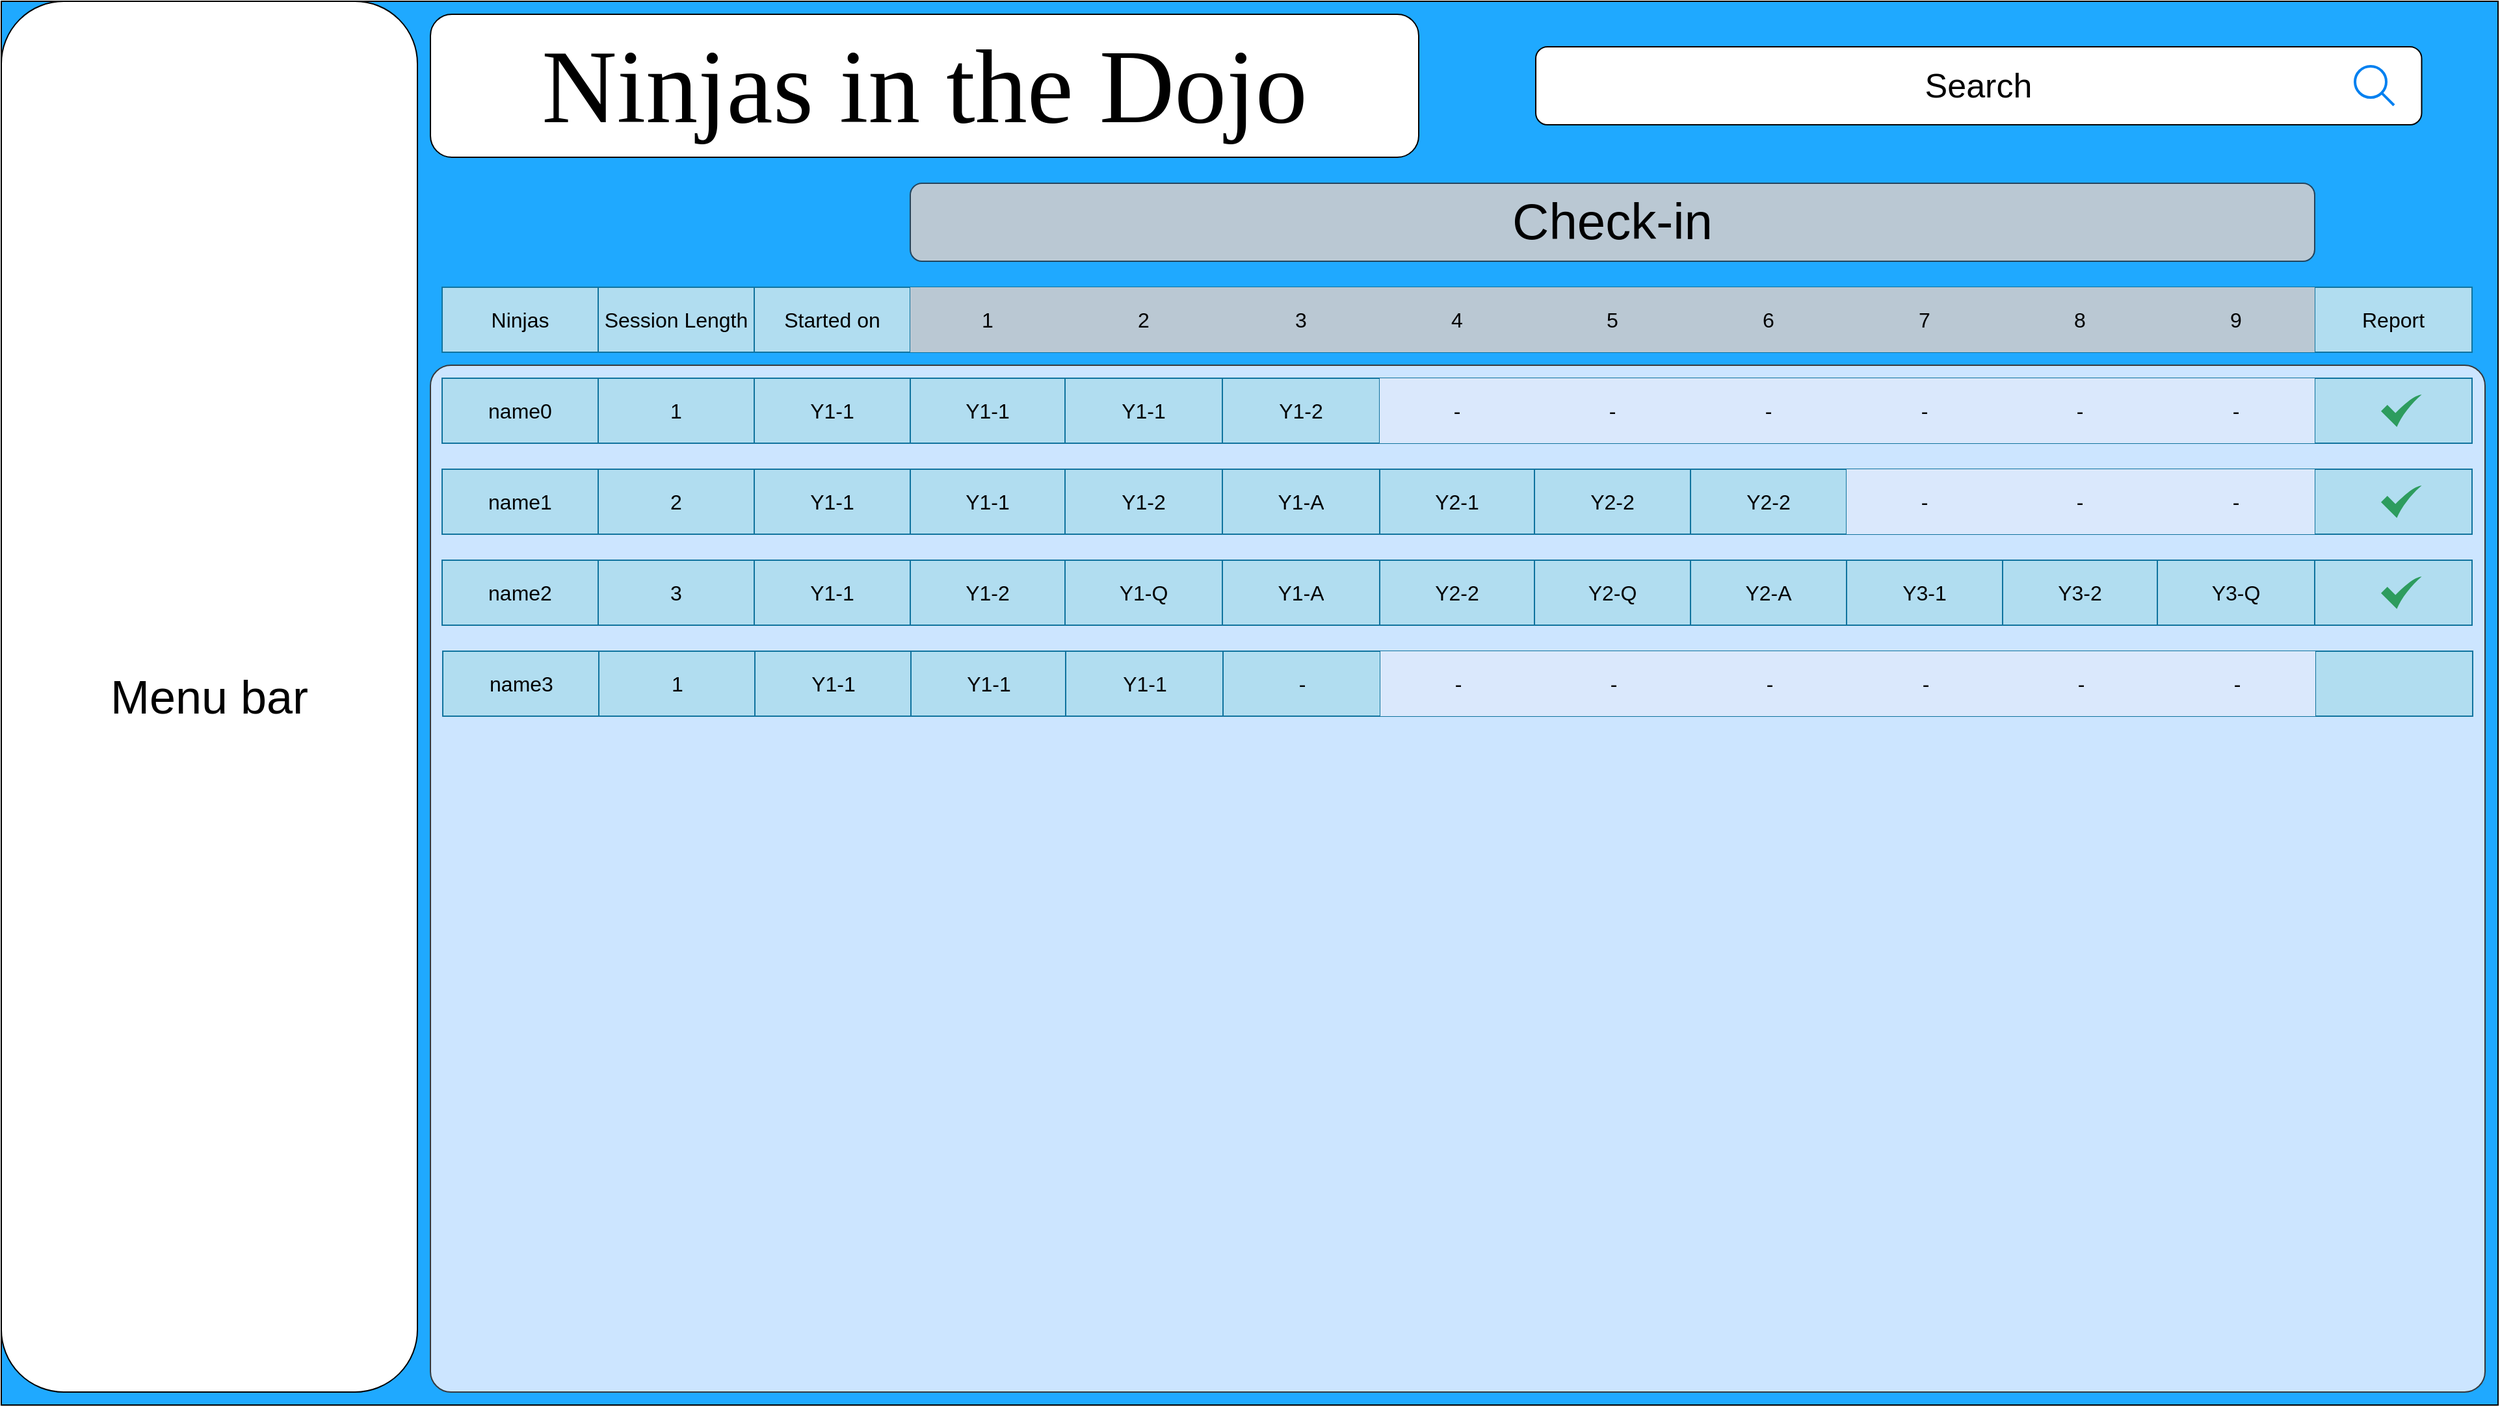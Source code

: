 <mxfile version="24.0.1" type="github">
  <diagram name="Page-1" id="TkaRWehsHQmAeEIkWK3g">
    <mxGraphModel dx="2206" dy="1206" grid="1" gridSize="10" guides="1" tooltips="1" connect="1" arrows="1" fold="1" page="1" pageScale="1" pageWidth="1169" pageHeight="827" math="0" shadow="0">
      <root>
        <mxCell id="0" />
        <mxCell id="1" parent="0" />
        <mxCell id="gUa_1OAK8cR2R-v4tpQf-41" value="" style="rounded=0;whiteSpace=wrap;html=1;gradientColor=none;fillColor=#1fa9ff;fillStyle=auto;" parent="1" vertex="1">
          <mxGeometry x="40" y="40" width="1920" height="1080" as="geometry" />
        </mxCell>
        <mxCell id="gUa_1OAK8cR2R-v4tpQf-43" value="" style="shape=table;startSize=0;container=1;collapsible=0;childLayout=tableLayout;fontSize=16;fillColor=#b1ddf0;strokeColor=#10739e;" parent="1" vertex="1">
          <mxGeometry x="379" y="260" width="1561" height="50" as="geometry" />
        </mxCell>
        <mxCell id="gUa_1OAK8cR2R-v4tpQf-44" value="" style="shape=tableRow;horizontal=0;startSize=0;swimlaneHead=0;swimlaneBody=0;strokeColor=inherit;top=0;left=0;bottom=0;right=0;collapsible=0;dropTarget=0;fillColor=none;points=[[0,0.5],[1,0.5]];portConstraint=eastwest;fontSize=16;" parent="gUa_1OAK8cR2R-v4tpQf-43" vertex="1">
          <mxGeometry width="1561" height="50" as="geometry" />
        </mxCell>
        <mxCell id="gUa_1OAK8cR2R-v4tpQf-45" value="Ninjas" style="shape=partialRectangle;html=1;whiteSpace=wrap;connectable=0;strokeColor=inherit;overflow=hidden;fillColor=none;top=0;left=0;bottom=0;right=0;pointerEvents=1;fontSize=16;" parent="gUa_1OAK8cR2R-v4tpQf-44" vertex="1">
          <mxGeometry width="120" height="50" as="geometry">
            <mxRectangle width="120" height="50" as="alternateBounds" />
          </mxGeometry>
        </mxCell>
        <mxCell id="gUa_1OAK8cR2R-v4tpQf-46" value="Session Length" style="shape=partialRectangle;html=1;whiteSpace=wrap;connectable=0;strokeColor=inherit;overflow=hidden;fillColor=none;top=0;left=0;bottom=0;right=0;pointerEvents=1;fontSize=16;" parent="gUa_1OAK8cR2R-v4tpQf-44" vertex="1">
          <mxGeometry x="120" width="120" height="50" as="geometry">
            <mxRectangle width="120" height="50" as="alternateBounds" />
          </mxGeometry>
        </mxCell>
        <mxCell id="gUa_1OAK8cR2R-v4tpQf-47" value="Started on" style="shape=partialRectangle;html=1;whiteSpace=wrap;connectable=0;strokeColor=inherit;overflow=hidden;fillColor=none;top=0;left=0;bottom=0;right=0;pointerEvents=1;fontSize=16;" parent="gUa_1OAK8cR2R-v4tpQf-44" vertex="1">
          <mxGeometry x="240" width="120" height="50" as="geometry">
            <mxRectangle width="120" height="50" as="alternateBounds" />
          </mxGeometry>
        </mxCell>
        <mxCell id="gUa_1OAK8cR2R-v4tpQf-56" value="1" style="shape=partialRectangle;html=1;whiteSpace=wrap;connectable=0;strokeColor=#23445d;overflow=hidden;fillColor=#bac8d3;top=0;left=0;bottom=0;right=0;pointerEvents=1;fontSize=16;" parent="gUa_1OAK8cR2R-v4tpQf-44" vertex="1">
          <mxGeometry x="360" width="119" height="50" as="geometry">
            <mxRectangle width="119" height="50" as="alternateBounds" />
          </mxGeometry>
        </mxCell>
        <mxCell id="gUa_1OAK8cR2R-v4tpQf-59" value="2" style="shape=partialRectangle;html=1;whiteSpace=wrap;connectable=0;strokeColor=#23445d;overflow=hidden;fillColor=#bac8d3;top=0;left=0;bottom=0;right=0;pointerEvents=1;fontSize=16;" parent="gUa_1OAK8cR2R-v4tpQf-44" vertex="1">
          <mxGeometry x="479" width="121" height="50" as="geometry">
            <mxRectangle width="121" height="50" as="alternateBounds" />
          </mxGeometry>
        </mxCell>
        <mxCell id="gUa_1OAK8cR2R-v4tpQf-62" value="3" style="shape=partialRectangle;html=1;whiteSpace=wrap;connectable=0;strokeColor=#23445d;overflow=hidden;fillColor=#bac8d3;top=0;left=0;bottom=0;right=0;pointerEvents=1;fontSize=16;" parent="gUa_1OAK8cR2R-v4tpQf-44" vertex="1">
          <mxGeometry x="600" width="121" height="50" as="geometry">
            <mxRectangle width="121" height="50" as="alternateBounds" />
          </mxGeometry>
        </mxCell>
        <mxCell id="gUa_1OAK8cR2R-v4tpQf-65" value="4" style="shape=partialRectangle;html=1;whiteSpace=wrap;connectable=0;strokeColor=#23445d;overflow=hidden;fillColor=#bac8d3;top=0;left=0;bottom=0;right=0;pointerEvents=1;fontSize=16;" parent="gUa_1OAK8cR2R-v4tpQf-44" vertex="1">
          <mxGeometry x="721" width="119" height="50" as="geometry">
            <mxRectangle width="119" height="50" as="alternateBounds" />
          </mxGeometry>
        </mxCell>
        <mxCell id="gUa_1OAK8cR2R-v4tpQf-68" value="5" style="shape=partialRectangle;html=1;whiteSpace=wrap;connectable=0;strokeColor=#23445d;overflow=hidden;fillColor=#bac8d3;top=0;left=0;bottom=0;right=0;pointerEvents=1;fontSize=16;" parent="gUa_1OAK8cR2R-v4tpQf-44" vertex="1">
          <mxGeometry x="840" width="120" height="50" as="geometry">
            <mxRectangle width="120" height="50" as="alternateBounds" />
          </mxGeometry>
        </mxCell>
        <mxCell id="gUa_1OAK8cR2R-v4tpQf-71" value="6" style="shape=partialRectangle;html=1;whiteSpace=wrap;connectable=0;strokeColor=#23445d;overflow=hidden;fillColor=#bac8d3;top=0;left=0;bottom=0;right=0;pointerEvents=1;fontSize=16;" parent="gUa_1OAK8cR2R-v4tpQf-44" vertex="1">
          <mxGeometry x="960" width="120" height="50" as="geometry">
            <mxRectangle width="120" height="50" as="alternateBounds" />
          </mxGeometry>
        </mxCell>
        <mxCell id="gUa_1OAK8cR2R-v4tpQf-74" value="7" style="shape=partialRectangle;html=1;whiteSpace=wrap;connectable=0;strokeColor=#23445d;overflow=hidden;fillColor=#bac8d3;top=0;left=0;bottom=0;right=0;pointerEvents=1;fontSize=16;" parent="gUa_1OAK8cR2R-v4tpQf-44" vertex="1">
          <mxGeometry x="1080" width="120" height="50" as="geometry">
            <mxRectangle width="120" height="50" as="alternateBounds" />
          </mxGeometry>
        </mxCell>
        <mxCell id="gUa_1OAK8cR2R-v4tpQf-77" value="8" style="shape=partialRectangle;html=1;whiteSpace=wrap;connectable=0;strokeColor=#23445d;overflow=hidden;fillColor=#bac8d3;top=0;left=0;bottom=0;right=0;pointerEvents=1;fontSize=16;" parent="gUa_1OAK8cR2R-v4tpQf-44" vertex="1">
          <mxGeometry x="1200" width="119" height="50" as="geometry">
            <mxRectangle width="119" height="50" as="alternateBounds" />
          </mxGeometry>
        </mxCell>
        <mxCell id="gUa_1OAK8cR2R-v4tpQf-145" value="9" style="shape=partialRectangle;html=1;whiteSpace=wrap;connectable=0;strokeColor=#23445d;overflow=hidden;fillColor=#bac8d3;top=0;left=0;bottom=0;right=0;pointerEvents=1;fontSize=16;" parent="gUa_1OAK8cR2R-v4tpQf-44" vertex="1">
          <mxGeometry x="1319" width="121" height="50" as="geometry">
            <mxRectangle width="121" height="50" as="alternateBounds" />
          </mxGeometry>
        </mxCell>
        <mxCell id="gUa_1OAK8cR2R-v4tpQf-220" value="Report" style="shape=partialRectangle;html=1;whiteSpace=wrap;connectable=0;strokeColor=inherit;overflow=hidden;fillColor=none;top=0;left=0;bottom=0;right=0;pointerEvents=1;fontSize=16;" parent="gUa_1OAK8cR2R-v4tpQf-44" vertex="1">
          <mxGeometry x="1440" width="121" height="50" as="geometry">
            <mxRectangle width="121" height="50" as="alternateBounds" />
          </mxGeometry>
        </mxCell>
        <mxCell id="gUa_1OAK8cR2R-v4tpQf-140" value="&lt;font style=&quot;font-size: 36px;&quot;&gt;Menu bar&lt;/font&gt;" style="rounded=1;whiteSpace=wrap;html=1;" parent="1" vertex="1">
          <mxGeometry x="40" y="40" width="320" height="1070" as="geometry" />
        </mxCell>
        <mxCell id="gUa_1OAK8cR2R-v4tpQf-141" value="&lt;font face=&quot;Times New Roman&quot; style=&quot;font-size: 80px;&quot;&gt;Ninjas in the Dojo&lt;/font&gt;" style="rounded=1;whiteSpace=wrap;html=1;" parent="1" vertex="1">
          <mxGeometry x="370" y="50" width="760" height="110" as="geometry" />
        </mxCell>
        <mxCell id="gUa_1OAK8cR2R-v4tpQf-277" value="" style="rounded=1;whiteSpace=wrap;html=1;arcSize=2;fillColor=#cce5ff;strokeColor=#36393d;" parent="1" vertex="1">
          <mxGeometry x="370" y="320" width="1580" height="790" as="geometry" />
        </mxCell>
        <mxCell id="gUa_1OAK8cR2R-v4tpQf-236" value="" style="shape=table;startSize=0;container=1;collapsible=0;childLayout=tableLayout;fontSize=16;fillColor=#b1ddf0;strokeColor=#10739e;" parent="1" vertex="1">
          <mxGeometry x="379" y="330" width="1561" height="50" as="geometry" />
        </mxCell>
        <mxCell id="gUa_1OAK8cR2R-v4tpQf-237" value="" style="shape=tableRow;horizontal=0;startSize=0;swimlaneHead=0;swimlaneBody=0;strokeColor=inherit;top=0;left=0;bottom=0;right=0;collapsible=0;dropTarget=0;fillColor=none;points=[[0,0.5],[1,0.5]];portConstraint=eastwest;fontSize=16;" parent="gUa_1OAK8cR2R-v4tpQf-236" vertex="1">
          <mxGeometry width="1561" height="50" as="geometry" />
        </mxCell>
        <mxCell id="gUa_1OAK8cR2R-v4tpQf-238" value="name0" style="shape=partialRectangle;html=1;whiteSpace=wrap;connectable=0;strokeColor=inherit;overflow=hidden;fillColor=none;top=0;left=0;bottom=0;right=0;pointerEvents=1;fontSize=16;" parent="gUa_1OAK8cR2R-v4tpQf-237" vertex="1">
          <mxGeometry width="120" height="50" as="geometry">
            <mxRectangle width="120" height="50" as="alternateBounds" />
          </mxGeometry>
        </mxCell>
        <mxCell id="gUa_1OAK8cR2R-v4tpQf-239" value="1" style="shape=partialRectangle;html=1;whiteSpace=wrap;connectable=0;strokeColor=inherit;overflow=hidden;fillColor=none;top=0;left=0;bottom=0;right=0;pointerEvents=1;fontSize=16;" parent="gUa_1OAK8cR2R-v4tpQf-237" vertex="1">
          <mxGeometry x="120" width="120" height="50" as="geometry">
            <mxRectangle width="120" height="50" as="alternateBounds" />
          </mxGeometry>
        </mxCell>
        <mxCell id="gUa_1OAK8cR2R-v4tpQf-240" value="Y1-1" style="shape=partialRectangle;html=1;whiteSpace=wrap;connectable=0;strokeColor=inherit;overflow=hidden;fillColor=none;top=0;left=0;bottom=0;right=0;pointerEvents=1;fontSize=16;" parent="gUa_1OAK8cR2R-v4tpQf-237" vertex="1">
          <mxGeometry x="240" width="120" height="50" as="geometry">
            <mxRectangle width="120" height="50" as="alternateBounds" />
          </mxGeometry>
        </mxCell>
        <mxCell id="gUa_1OAK8cR2R-v4tpQf-241" value="Y1-1" style="shape=partialRectangle;html=1;whiteSpace=wrap;connectable=0;strokeColor=inherit;overflow=hidden;fillColor=none;top=0;left=0;bottom=0;right=0;pointerEvents=1;fontSize=16;" parent="gUa_1OAK8cR2R-v4tpQf-237" vertex="1">
          <mxGeometry x="360" width="119" height="50" as="geometry">
            <mxRectangle width="119" height="50" as="alternateBounds" />
          </mxGeometry>
        </mxCell>
        <mxCell id="gUa_1OAK8cR2R-v4tpQf-242" value="Y1-1" style="shape=partialRectangle;html=1;whiteSpace=wrap;connectable=0;strokeColor=inherit;overflow=hidden;fillColor=none;top=0;left=0;bottom=0;right=0;pointerEvents=1;fontSize=16;" parent="gUa_1OAK8cR2R-v4tpQf-237" vertex="1">
          <mxGeometry x="479" width="121" height="50" as="geometry">
            <mxRectangle width="121" height="50" as="alternateBounds" />
          </mxGeometry>
        </mxCell>
        <mxCell id="gUa_1OAK8cR2R-v4tpQf-243" value="Y1-2" style="shape=partialRectangle;html=1;whiteSpace=wrap;connectable=0;strokeColor=inherit;overflow=hidden;fillColor=none;top=0;left=0;bottom=0;right=0;pointerEvents=1;fontSize=16;" parent="gUa_1OAK8cR2R-v4tpQf-237" vertex="1">
          <mxGeometry x="600" width="121" height="50" as="geometry">
            <mxRectangle width="121" height="50" as="alternateBounds" />
          </mxGeometry>
        </mxCell>
        <mxCell id="gUa_1OAK8cR2R-v4tpQf-244" value="-" style="shape=partialRectangle;html=1;whiteSpace=wrap;connectable=0;strokeColor=#6c8ebf;overflow=hidden;fillColor=#dae8fc;top=0;left=0;bottom=0;right=0;pointerEvents=1;fontSize=16;" parent="gUa_1OAK8cR2R-v4tpQf-237" vertex="1">
          <mxGeometry x="721" width="119" height="50" as="geometry">
            <mxRectangle width="119" height="50" as="alternateBounds" />
          </mxGeometry>
        </mxCell>
        <mxCell id="gUa_1OAK8cR2R-v4tpQf-245" value="-" style="shape=partialRectangle;html=1;whiteSpace=wrap;connectable=0;strokeColor=#6c8ebf;overflow=hidden;fillColor=#dae8fc;top=0;left=0;bottom=0;right=0;pointerEvents=1;fontSize=16;" parent="gUa_1OAK8cR2R-v4tpQf-237" vertex="1">
          <mxGeometry x="840" width="120" height="50" as="geometry">
            <mxRectangle width="120" height="50" as="alternateBounds" />
          </mxGeometry>
        </mxCell>
        <mxCell id="gUa_1OAK8cR2R-v4tpQf-246" value="-" style="shape=partialRectangle;html=1;whiteSpace=wrap;connectable=0;strokeColor=#6c8ebf;overflow=hidden;fillColor=#dae8fc;top=0;left=0;bottom=0;right=0;pointerEvents=1;fontSize=16;" parent="gUa_1OAK8cR2R-v4tpQf-237" vertex="1">
          <mxGeometry x="960" width="120" height="50" as="geometry">
            <mxRectangle width="120" height="50" as="alternateBounds" />
          </mxGeometry>
        </mxCell>
        <mxCell id="gUa_1OAK8cR2R-v4tpQf-247" value="-" style="shape=partialRectangle;html=1;whiteSpace=wrap;connectable=0;strokeColor=#6c8ebf;overflow=hidden;fillColor=#dae8fc;top=0;left=0;bottom=0;right=0;pointerEvents=1;fontSize=16;" parent="gUa_1OAK8cR2R-v4tpQf-237" vertex="1">
          <mxGeometry x="1080" width="120" height="50" as="geometry">
            <mxRectangle width="120" height="50" as="alternateBounds" />
          </mxGeometry>
        </mxCell>
        <mxCell id="gUa_1OAK8cR2R-v4tpQf-248" value="-" style="shape=partialRectangle;html=1;whiteSpace=wrap;connectable=0;strokeColor=#6c8ebf;overflow=hidden;fillColor=#dae8fc;top=0;left=0;bottom=0;right=0;pointerEvents=1;fontSize=16;" parent="gUa_1OAK8cR2R-v4tpQf-237" vertex="1">
          <mxGeometry x="1200" width="119" height="50" as="geometry">
            <mxRectangle width="119" height="50" as="alternateBounds" />
          </mxGeometry>
        </mxCell>
        <mxCell id="gUa_1OAK8cR2R-v4tpQf-249" value="-" style="shape=partialRectangle;html=1;whiteSpace=wrap;connectable=0;strokeColor=#6c8ebf;overflow=hidden;fillColor=#dae8fc;top=0;left=0;bottom=0;right=0;pointerEvents=1;fontSize=16;" parent="gUa_1OAK8cR2R-v4tpQf-237" vertex="1">
          <mxGeometry x="1319" width="121" height="50" as="geometry">
            <mxRectangle width="121" height="50" as="alternateBounds" />
          </mxGeometry>
        </mxCell>
        <mxCell id="gUa_1OAK8cR2R-v4tpQf-250" value="" style="shape=partialRectangle;html=1;whiteSpace=wrap;connectable=0;strokeColor=inherit;overflow=hidden;fillColor=none;top=0;left=0;bottom=0;right=0;pointerEvents=1;fontSize=16;" parent="gUa_1OAK8cR2R-v4tpQf-237" vertex="1">
          <mxGeometry x="1440" width="121" height="50" as="geometry">
            <mxRectangle width="121" height="50" as="alternateBounds" />
          </mxGeometry>
        </mxCell>
        <mxCell id="gUa_1OAK8cR2R-v4tpQf-260" value="&lt;font style=&quot;font-size: 39px;&quot;&gt;Check-in&lt;/font&gt;" style="rounded=1;whiteSpace=wrap;html=1;fillColor=#bac8d3;strokeColor=#23445d;" parent="1" vertex="1">
          <mxGeometry x="739" y="180" width="1080" height="60" as="geometry" />
        </mxCell>
        <mxCell id="gUa_1OAK8cR2R-v4tpQf-262" value="" style="shape=table;startSize=0;container=1;collapsible=0;childLayout=tableLayout;fontSize=16;fillColor=#b1ddf0;strokeColor=#10739e;" parent="1" vertex="1">
          <mxGeometry x="379" y="400" width="1561" height="50" as="geometry" />
        </mxCell>
        <mxCell id="gUa_1OAK8cR2R-v4tpQf-263" value="" style="shape=tableRow;horizontal=0;startSize=0;swimlaneHead=0;swimlaneBody=0;strokeColor=inherit;top=0;left=0;bottom=0;right=0;collapsible=0;dropTarget=0;fillColor=none;points=[[0,0.5],[1,0.5]];portConstraint=eastwest;fontSize=16;" parent="gUa_1OAK8cR2R-v4tpQf-262" vertex="1">
          <mxGeometry width="1561" height="50" as="geometry" />
        </mxCell>
        <mxCell id="gUa_1OAK8cR2R-v4tpQf-264" value="name1" style="shape=partialRectangle;html=1;whiteSpace=wrap;connectable=0;strokeColor=inherit;overflow=hidden;fillColor=none;top=0;left=0;bottom=0;right=0;pointerEvents=1;fontSize=16;" parent="gUa_1OAK8cR2R-v4tpQf-263" vertex="1">
          <mxGeometry width="120" height="50" as="geometry">
            <mxRectangle width="120" height="50" as="alternateBounds" />
          </mxGeometry>
        </mxCell>
        <mxCell id="gUa_1OAK8cR2R-v4tpQf-265" value="2" style="shape=partialRectangle;html=1;whiteSpace=wrap;connectable=0;strokeColor=inherit;overflow=hidden;fillColor=none;top=0;left=0;bottom=0;right=0;pointerEvents=1;fontSize=16;" parent="gUa_1OAK8cR2R-v4tpQf-263" vertex="1">
          <mxGeometry x="120" width="120" height="50" as="geometry">
            <mxRectangle width="120" height="50" as="alternateBounds" />
          </mxGeometry>
        </mxCell>
        <mxCell id="gUa_1OAK8cR2R-v4tpQf-266" value="Y1-1" style="shape=partialRectangle;html=1;whiteSpace=wrap;connectable=0;strokeColor=inherit;overflow=hidden;fillColor=none;top=0;left=0;bottom=0;right=0;pointerEvents=1;fontSize=16;" parent="gUa_1OAK8cR2R-v4tpQf-263" vertex="1">
          <mxGeometry x="240" width="120" height="50" as="geometry">
            <mxRectangle width="120" height="50" as="alternateBounds" />
          </mxGeometry>
        </mxCell>
        <mxCell id="gUa_1OAK8cR2R-v4tpQf-267" value="Y1-1" style="shape=partialRectangle;html=1;whiteSpace=wrap;connectable=0;strokeColor=inherit;overflow=hidden;fillColor=none;top=0;left=0;bottom=0;right=0;pointerEvents=1;fontSize=16;" parent="gUa_1OAK8cR2R-v4tpQf-263" vertex="1">
          <mxGeometry x="360" width="119" height="50" as="geometry">
            <mxRectangle width="119" height="50" as="alternateBounds" />
          </mxGeometry>
        </mxCell>
        <mxCell id="gUa_1OAK8cR2R-v4tpQf-268" value="Y1-2" style="shape=partialRectangle;html=1;whiteSpace=wrap;connectable=0;strokeColor=inherit;overflow=hidden;fillColor=none;top=0;left=0;bottom=0;right=0;pointerEvents=1;fontSize=16;" parent="gUa_1OAK8cR2R-v4tpQf-263" vertex="1">
          <mxGeometry x="479" width="121" height="50" as="geometry">
            <mxRectangle width="121" height="50" as="alternateBounds" />
          </mxGeometry>
        </mxCell>
        <mxCell id="gUa_1OAK8cR2R-v4tpQf-269" value="Y1-A" style="shape=partialRectangle;html=1;whiteSpace=wrap;connectable=0;strokeColor=inherit;overflow=hidden;fillColor=none;top=0;left=0;bottom=0;right=0;pointerEvents=1;fontSize=16;" parent="gUa_1OAK8cR2R-v4tpQf-263" vertex="1">
          <mxGeometry x="600" width="121" height="50" as="geometry">
            <mxRectangle width="121" height="50" as="alternateBounds" />
          </mxGeometry>
        </mxCell>
        <mxCell id="gUa_1OAK8cR2R-v4tpQf-270" value="Y2-1" style="shape=partialRectangle;html=1;whiteSpace=wrap;connectable=0;strokeColor=inherit;overflow=hidden;fillColor=none;top=0;left=0;bottom=0;right=0;pointerEvents=1;fontSize=16;" parent="gUa_1OAK8cR2R-v4tpQf-263" vertex="1">
          <mxGeometry x="721" width="119" height="50" as="geometry">
            <mxRectangle width="119" height="50" as="alternateBounds" />
          </mxGeometry>
        </mxCell>
        <mxCell id="gUa_1OAK8cR2R-v4tpQf-271" value="Y2-2" style="shape=partialRectangle;html=1;whiteSpace=wrap;connectable=0;strokeColor=inherit;overflow=hidden;fillColor=none;top=0;left=0;bottom=0;right=0;pointerEvents=1;fontSize=16;" parent="gUa_1OAK8cR2R-v4tpQf-263" vertex="1">
          <mxGeometry x="840" width="120" height="50" as="geometry">
            <mxRectangle width="120" height="50" as="alternateBounds" />
          </mxGeometry>
        </mxCell>
        <mxCell id="gUa_1OAK8cR2R-v4tpQf-272" value="Y2-2" style="shape=partialRectangle;html=1;whiteSpace=wrap;connectable=0;strokeColor=inherit;overflow=hidden;fillColor=none;top=0;left=0;bottom=0;right=0;pointerEvents=1;fontSize=16;" parent="gUa_1OAK8cR2R-v4tpQf-263" vertex="1">
          <mxGeometry x="960" width="120" height="50" as="geometry">
            <mxRectangle width="120" height="50" as="alternateBounds" />
          </mxGeometry>
        </mxCell>
        <mxCell id="gUa_1OAK8cR2R-v4tpQf-273" value="-" style="shape=partialRectangle;html=1;whiteSpace=wrap;connectable=0;strokeColor=#6c8ebf;overflow=hidden;fillColor=#dae8fc;top=0;left=0;bottom=0;right=0;pointerEvents=1;fontSize=16;" parent="gUa_1OAK8cR2R-v4tpQf-263" vertex="1">
          <mxGeometry x="1080" width="120" height="50" as="geometry">
            <mxRectangle width="120" height="50" as="alternateBounds" />
          </mxGeometry>
        </mxCell>
        <mxCell id="gUa_1OAK8cR2R-v4tpQf-274" value="-" style="shape=partialRectangle;html=1;whiteSpace=wrap;connectable=0;strokeColor=#6c8ebf;overflow=hidden;fillColor=#dae8fc;top=0;left=0;bottom=0;right=0;pointerEvents=1;fontSize=16;" parent="gUa_1OAK8cR2R-v4tpQf-263" vertex="1">
          <mxGeometry x="1200" width="119" height="50" as="geometry">
            <mxRectangle width="119" height="50" as="alternateBounds" />
          </mxGeometry>
        </mxCell>
        <mxCell id="gUa_1OAK8cR2R-v4tpQf-275" value="-" style="shape=partialRectangle;html=1;whiteSpace=wrap;connectable=0;strokeColor=#6c8ebf;overflow=hidden;fillColor=#dae8fc;top=0;left=0;bottom=0;right=0;pointerEvents=1;fontSize=16;" parent="gUa_1OAK8cR2R-v4tpQf-263" vertex="1">
          <mxGeometry x="1319" width="121" height="50" as="geometry">
            <mxRectangle width="121" height="50" as="alternateBounds" />
          </mxGeometry>
        </mxCell>
        <mxCell id="gUa_1OAK8cR2R-v4tpQf-276" value="" style="shape=partialRectangle;html=1;whiteSpace=wrap;connectable=0;strokeColor=inherit;overflow=hidden;fillColor=none;top=0;left=0;bottom=0;right=0;pointerEvents=1;fontSize=16;" parent="gUa_1OAK8cR2R-v4tpQf-263" vertex="1">
          <mxGeometry x="1440" width="121" height="50" as="geometry">
            <mxRectangle width="121" height="50" as="alternateBounds" />
          </mxGeometry>
        </mxCell>
        <mxCell id="gUa_1OAK8cR2R-v4tpQf-278" value="" style="shape=table;startSize=0;container=1;collapsible=0;childLayout=tableLayout;fontSize=16;fillColor=#b1ddf0;strokeColor=#10739e;" parent="1" vertex="1">
          <mxGeometry x="379" y="470" width="1561" height="50" as="geometry" />
        </mxCell>
        <mxCell id="gUa_1OAK8cR2R-v4tpQf-279" value="" style="shape=tableRow;horizontal=0;startSize=0;swimlaneHead=0;swimlaneBody=0;strokeColor=inherit;top=0;left=0;bottom=0;right=0;collapsible=0;dropTarget=0;fillColor=none;points=[[0,0.5],[1,0.5]];portConstraint=eastwest;fontSize=16;" parent="gUa_1OAK8cR2R-v4tpQf-278" vertex="1">
          <mxGeometry width="1561" height="50" as="geometry" />
        </mxCell>
        <mxCell id="gUa_1OAK8cR2R-v4tpQf-280" value="name2" style="shape=partialRectangle;html=1;whiteSpace=wrap;connectable=0;strokeColor=inherit;overflow=hidden;fillColor=none;top=0;left=0;bottom=0;right=0;pointerEvents=1;fontSize=16;" parent="gUa_1OAK8cR2R-v4tpQf-279" vertex="1">
          <mxGeometry width="120" height="50" as="geometry">
            <mxRectangle width="120" height="50" as="alternateBounds" />
          </mxGeometry>
        </mxCell>
        <mxCell id="gUa_1OAK8cR2R-v4tpQf-281" value="3" style="shape=partialRectangle;html=1;whiteSpace=wrap;connectable=0;strokeColor=inherit;overflow=hidden;fillColor=none;top=0;left=0;bottom=0;right=0;pointerEvents=1;fontSize=16;" parent="gUa_1OAK8cR2R-v4tpQf-279" vertex="1">
          <mxGeometry x="120" width="120" height="50" as="geometry">
            <mxRectangle width="120" height="50" as="alternateBounds" />
          </mxGeometry>
        </mxCell>
        <mxCell id="gUa_1OAK8cR2R-v4tpQf-282" value="Y1-1" style="shape=partialRectangle;html=1;whiteSpace=wrap;connectable=0;strokeColor=inherit;overflow=hidden;fillColor=none;top=0;left=0;bottom=0;right=0;pointerEvents=1;fontSize=16;" parent="gUa_1OAK8cR2R-v4tpQf-279" vertex="1">
          <mxGeometry x="240" width="120" height="50" as="geometry">
            <mxRectangle width="120" height="50" as="alternateBounds" />
          </mxGeometry>
        </mxCell>
        <mxCell id="gUa_1OAK8cR2R-v4tpQf-283" value="Y1-2" style="shape=partialRectangle;html=1;whiteSpace=wrap;connectable=0;strokeColor=inherit;overflow=hidden;fillColor=none;top=0;left=0;bottom=0;right=0;pointerEvents=1;fontSize=16;" parent="gUa_1OAK8cR2R-v4tpQf-279" vertex="1">
          <mxGeometry x="360" width="119" height="50" as="geometry">
            <mxRectangle width="119" height="50" as="alternateBounds" />
          </mxGeometry>
        </mxCell>
        <mxCell id="gUa_1OAK8cR2R-v4tpQf-284" value="Y1-Q" style="shape=partialRectangle;html=1;whiteSpace=wrap;connectable=0;strokeColor=inherit;overflow=hidden;fillColor=none;top=0;left=0;bottom=0;right=0;pointerEvents=1;fontSize=16;" parent="gUa_1OAK8cR2R-v4tpQf-279" vertex="1">
          <mxGeometry x="479" width="121" height="50" as="geometry">
            <mxRectangle width="121" height="50" as="alternateBounds" />
          </mxGeometry>
        </mxCell>
        <mxCell id="gUa_1OAK8cR2R-v4tpQf-285" value="Y1-A" style="shape=partialRectangle;html=1;whiteSpace=wrap;connectable=0;strokeColor=inherit;overflow=hidden;fillColor=none;top=0;left=0;bottom=0;right=0;pointerEvents=1;fontSize=16;" parent="gUa_1OAK8cR2R-v4tpQf-279" vertex="1">
          <mxGeometry x="600" width="121" height="50" as="geometry">
            <mxRectangle width="121" height="50" as="alternateBounds" />
          </mxGeometry>
        </mxCell>
        <mxCell id="gUa_1OAK8cR2R-v4tpQf-286" value="Y2-2" style="shape=partialRectangle;html=1;whiteSpace=wrap;connectable=0;strokeColor=inherit;overflow=hidden;fillColor=none;top=0;left=0;bottom=0;right=0;pointerEvents=1;fontSize=16;" parent="gUa_1OAK8cR2R-v4tpQf-279" vertex="1">
          <mxGeometry x="721" width="119" height="50" as="geometry">
            <mxRectangle width="119" height="50" as="alternateBounds" />
          </mxGeometry>
        </mxCell>
        <mxCell id="gUa_1OAK8cR2R-v4tpQf-287" value="Y2-Q" style="shape=partialRectangle;html=1;whiteSpace=wrap;connectable=0;strokeColor=inherit;overflow=hidden;fillColor=none;top=0;left=0;bottom=0;right=0;pointerEvents=1;fontSize=16;" parent="gUa_1OAK8cR2R-v4tpQf-279" vertex="1">
          <mxGeometry x="840" width="120" height="50" as="geometry">
            <mxRectangle width="120" height="50" as="alternateBounds" />
          </mxGeometry>
        </mxCell>
        <mxCell id="gUa_1OAK8cR2R-v4tpQf-288" value="Y2-A" style="shape=partialRectangle;html=1;whiteSpace=wrap;connectable=0;strokeColor=inherit;overflow=hidden;fillColor=none;top=0;left=0;bottom=0;right=0;pointerEvents=1;fontSize=16;" parent="gUa_1OAK8cR2R-v4tpQf-279" vertex="1">
          <mxGeometry x="960" width="120" height="50" as="geometry">
            <mxRectangle width="120" height="50" as="alternateBounds" />
          </mxGeometry>
        </mxCell>
        <mxCell id="gUa_1OAK8cR2R-v4tpQf-289" value="Y3-1" style="shape=partialRectangle;html=1;whiteSpace=wrap;connectable=0;strokeColor=inherit;overflow=hidden;fillColor=none;top=0;left=0;bottom=0;right=0;pointerEvents=1;fontSize=16;" parent="gUa_1OAK8cR2R-v4tpQf-279" vertex="1">
          <mxGeometry x="1080" width="120" height="50" as="geometry">
            <mxRectangle width="120" height="50" as="alternateBounds" />
          </mxGeometry>
        </mxCell>
        <mxCell id="gUa_1OAK8cR2R-v4tpQf-290" value="Y3-2" style="shape=partialRectangle;html=1;whiteSpace=wrap;connectable=0;strokeColor=inherit;overflow=hidden;fillColor=none;top=0;left=0;bottom=0;right=0;pointerEvents=1;fontSize=16;" parent="gUa_1OAK8cR2R-v4tpQf-279" vertex="1">
          <mxGeometry x="1200" width="119" height="50" as="geometry">
            <mxRectangle width="119" height="50" as="alternateBounds" />
          </mxGeometry>
        </mxCell>
        <mxCell id="gUa_1OAK8cR2R-v4tpQf-291" value="Y3-Q" style="shape=partialRectangle;html=1;whiteSpace=wrap;connectable=0;strokeColor=inherit;overflow=hidden;fillColor=none;top=0;left=0;bottom=0;right=0;pointerEvents=1;fontSize=16;" parent="gUa_1OAK8cR2R-v4tpQf-279" vertex="1">
          <mxGeometry x="1319" width="121" height="50" as="geometry">
            <mxRectangle width="121" height="50" as="alternateBounds" />
          </mxGeometry>
        </mxCell>
        <mxCell id="gUa_1OAK8cR2R-v4tpQf-292" value="" style="shape=partialRectangle;html=1;whiteSpace=wrap;connectable=0;strokeColor=inherit;overflow=hidden;fillColor=none;top=0;left=0;bottom=0;right=0;pointerEvents=1;fontSize=16;" parent="gUa_1OAK8cR2R-v4tpQf-279" vertex="1">
          <mxGeometry x="1440" width="121" height="50" as="geometry">
            <mxRectangle width="121" height="50" as="alternateBounds" />
          </mxGeometry>
        </mxCell>
        <mxCell id="gUa_1OAK8cR2R-v4tpQf-293" value="" style="shape=table;startSize=0;container=1;collapsible=0;childLayout=tableLayout;fontSize=16;fillColor=#b1ddf0;strokeColor=#10739e;" parent="1" vertex="1">
          <mxGeometry x="379.5" y="540" width="1561" height="50" as="geometry" />
        </mxCell>
        <mxCell id="gUa_1OAK8cR2R-v4tpQf-294" value="" style="shape=tableRow;horizontal=0;startSize=0;swimlaneHead=0;swimlaneBody=0;strokeColor=inherit;top=0;left=0;bottom=0;right=0;collapsible=0;dropTarget=0;fillColor=none;points=[[0,0.5],[1,0.5]];portConstraint=eastwest;fontSize=16;" parent="gUa_1OAK8cR2R-v4tpQf-293" vertex="1">
          <mxGeometry width="1561" height="50" as="geometry" />
        </mxCell>
        <mxCell id="gUa_1OAK8cR2R-v4tpQf-295" value="name3" style="shape=partialRectangle;html=1;whiteSpace=wrap;connectable=0;strokeColor=inherit;overflow=hidden;fillColor=none;top=0;left=0;bottom=0;right=0;pointerEvents=1;fontSize=16;" parent="gUa_1OAK8cR2R-v4tpQf-294" vertex="1">
          <mxGeometry width="120" height="50" as="geometry">
            <mxRectangle width="120" height="50" as="alternateBounds" />
          </mxGeometry>
        </mxCell>
        <mxCell id="gUa_1OAK8cR2R-v4tpQf-296" value="1" style="shape=partialRectangle;html=1;whiteSpace=wrap;connectable=0;strokeColor=inherit;overflow=hidden;fillColor=none;top=0;left=0;bottom=0;right=0;pointerEvents=1;fontSize=16;" parent="gUa_1OAK8cR2R-v4tpQf-294" vertex="1">
          <mxGeometry x="120" width="120" height="50" as="geometry">
            <mxRectangle width="120" height="50" as="alternateBounds" />
          </mxGeometry>
        </mxCell>
        <mxCell id="gUa_1OAK8cR2R-v4tpQf-297" value="Y1-1" style="shape=partialRectangle;html=1;whiteSpace=wrap;connectable=0;strokeColor=inherit;overflow=hidden;fillColor=none;top=0;left=0;bottom=0;right=0;pointerEvents=1;fontSize=16;" parent="gUa_1OAK8cR2R-v4tpQf-294" vertex="1">
          <mxGeometry x="240" width="120" height="50" as="geometry">
            <mxRectangle width="120" height="50" as="alternateBounds" />
          </mxGeometry>
        </mxCell>
        <mxCell id="gUa_1OAK8cR2R-v4tpQf-298" value="Y1-1" style="shape=partialRectangle;html=1;whiteSpace=wrap;connectable=0;strokeColor=inherit;overflow=hidden;fillColor=none;top=0;left=0;bottom=0;right=0;pointerEvents=1;fontSize=16;" parent="gUa_1OAK8cR2R-v4tpQf-294" vertex="1">
          <mxGeometry x="360" width="119" height="50" as="geometry">
            <mxRectangle width="119" height="50" as="alternateBounds" />
          </mxGeometry>
        </mxCell>
        <mxCell id="gUa_1OAK8cR2R-v4tpQf-299" value="Y1-1" style="shape=partialRectangle;html=1;whiteSpace=wrap;connectable=0;strokeColor=inherit;overflow=hidden;fillColor=none;top=0;left=0;bottom=0;right=0;pointerEvents=1;fontSize=16;" parent="gUa_1OAK8cR2R-v4tpQf-294" vertex="1">
          <mxGeometry x="479" width="121" height="50" as="geometry">
            <mxRectangle width="121" height="50" as="alternateBounds" />
          </mxGeometry>
        </mxCell>
        <mxCell id="gUa_1OAK8cR2R-v4tpQf-300" value="-" style="shape=partialRectangle;html=1;whiteSpace=wrap;connectable=0;strokeColor=inherit;overflow=hidden;fillColor=none;top=0;left=0;bottom=0;right=0;pointerEvents=1;fontSize=16;" parent="gUa_1OAK8cR2R-v4tpQf-294" vertex="1">
          <mxGeometry x="600" width="121" height="50" as="geometry">
            <mxRectangle width="121" height="50" as="alternateBounds" />
          </mxGeometry>
        </mxCell>
        <mxCell id="gUa_1OAK8cR2R-v4tpQf-301" value="-" style="shape=partialRectangle;html=1;whiteSpace=wrap;connectable=0;strokeColor=#6c8ebf;overflow=hidden;fillColor=#dae8fc;top=0;left=0;bottom=0;right=0;pointerEvents=1;fontSize=16;" parent="gUa_1OAK8cR2R-v4tpQf-294" vertex="1">
          <mxGeometry x="721" width="119" height="50" as="geometry">
            <mxRectangle width="119" height="50" as="alternateBounds" />
          </mxGeometry>
        </mxCell>
        <mxCell id="gUa_1OAK8cR2R-v4tpQf-302" value="-" style="shape=partialRectangle;html=1;whiteSpace=wrap;connectable=0;strokeColor=#6c8ebf;overflow=hidden;fillColor=#dae8fc;top=0;left=0;bottom=0;right=0;pointerEvents=1;fontSize=16;" parent="gUa_1OAK8cR2R-v4tpQf-294" vertex="1">
          <mxGeometry x="840" width="120" height="50" as="geometry">
            <mxRectangle width="120" height="50" as="alternateBounds" />
          </mxGeometry>
        </mxCell>
        <mxCell id="gUa_1OAK8cR2R-v4tpQf-303" value="-" style="shape=partialRectangle;html=1;whiteSpace=wrap;connectable=0;strokeColor=#6c8ebf;overflow=hidden;fillColor=#dae8fc;top=0;left=0;bottom=0;right=0;pointerEvents=1;fontSize=16;" parent="gUa_1OAK8cR2R-v4tpQf-294" vertex="1">
          <mxGeometry x="960" width="120" height="50" as="geometry">
            <mxRectangle width="120" height="50" as="alternateBounds" />
          </mxGeometry>
        </mxCell>
        <mxCell id="gUa_1OAK8cR2R-v4tpQf-304" value="-" style="shape=partialRectangle;html=1;whiteSpace=wrap;connectable=0;strokeColor=#6c8ebf;overflow=hidden;fillColor=#dae8fc;top=0;left=0;bottom=0;right=0;pointerEvents=1;fontSize=16;" parent="gUa_1OAK8cR2R-v4tpQf-294" vertex="1">
          <mxGeometry x="1080" width="120" height="50" as="geometry">
            <mxRectangle width="120" height="50" as="alternateBounds" />
          </mxGeometry>
        </mxCell>
        <mxCell id="gUa_1OAK8cR2R-v4tpQf-305" value="-" style="shape=partialRectangle;html=1;whiteSpace=wrap;connectable=0;strokeColor=#6c8ebf;overflow=hidden;fillColor=#dae8fc;top=0;left=0;bottom=0;right=0;pointerEvents=1;fontSize=16;" parent="gUa_1OAK8cR2R-v4tpQf-294" vertex="1">
          <mxGeometry x="1200" width="119" height="50" as="geometry">
            <mxRectangle width="119" height="50" as="alternateBounds" />
          </mxGeometry>
        </mxCell>
        <mxCell id="gUa_1OAK8cR2R-v4tpQf-306" value="-" style="shape=partialRectangle;html=1;whiteSpace=wrap;connectable=0;strokeColor=#6c8ebf;overflow=hidden;fillColor=#dae8fc;top=0;left=0;bottom=0;right=0;pointerEvents=1;fontSize=16;" parent="gUa_1OAK8cR2R-v4tpQf-294" vertex="1">
          <mxGeometry x="1319" width="121" height="50" as="geometry">
            <mxRectangle width="121" height="50" as="alternateBounds" />
          </mxGeometry>
        </mxCell>
        <mxCell id="gUa_1OAK8cR2R-v4tpQf-307" value="" style="shape=partialRectangle;html=1;whiteSpace=wrap;connectable=0;strokeColor=inherit;overflow=hidden;fillColor=none;top=0;left=0;bottom=0;right=0;pointerEvents=1;fontSize=16;" parent="gUa_1OAK8cR2R-v4tpQf-294" vertex="1">
          <mxGeometry x="1440" width="121" height="50" as="geometry">
            <mxRectangle width="121" height="50" as="alternateBounds" />
          </mxGeometry>
        </mxCell>
        <mxCell id="gUa_1OAK8cR2R-v4tpQf-308" value="" style="sketch=0;html=1;aspect=fixed;strokeColor=none;shadow=0;align=center;fillColor=#2D9C5E;verticalAlign=top;labelPosition=center;verticalLabelPosition=bottom;shape=mxgraph.gcp2.check" parent="1" vertex="1">
          <mxGeometry x="1870" y="342.5" width="31.25" height="25" as="geometry" />
        </mxCell>
        <mxCell id="gUa_1OAK8cR2R-v4tpQf-309" value="" style="sketch=0;html=1;aspect=fixed;strokeColor=none;shadow=0;align=center;fillColor=#2D9C5E;verticalAlign=top;labelPosition=center;verticalLabelPosition=bottom;shape=mxgraph.gcp2.check" parent="1" vertex="1">
          <mxGeometry x="1870" y="412.5" width="31.25" height="25" as="geometry" />
        </mxCell>
        <mxCell id="gUa_1OAK8cR2R-v4tpQf-310" value="" style="sketch=0;html=1;aspect=fixed;strokeColor=none;shadow=0;align=center;fillColor=#2D9C5E;verticalAlign=top;labelPosition=center;verticalLabelPosition=bottom;shape=mxgraph.gcp2.check" parent="1" vertex="1">
          <mxGeometry x="1870" y="482.5" width="31.25" height="25" as="geometry" />
        </mxCell>
        <mxCell id="OxHdD8MNRy-d1IxWBZG4-1" value="&lt;font style=&quot;font-size: 26px;&quot;&gt;Search&lt;/font&gt;" style="rounded=1;whiteSpace=wrap;html=1;" vertex="1" parent="1">
          <mxGeometry x="1220" y="75" width="681.25" height="60" as="geometry" />
        </mxCell>
        <mxCell id="OxHdD8MNRy-d1IxWBZG4-2" value="" style="html=1;verticalLabelPosition=bottom;align=center;labelBackgroundColor=#ffffff;verticalAlign=top;strokeWidth=2;strokeColor=#0080F0;shadow=0;dashed=0;shape=mxgraph.ios7.icons.looking_glass;" vertex="1" parent="1">
          <mxGeometry x="1850" y="90" width="30" height="30" as="geometry" />
        </mxCell>
      </root>
    </mxGraphModel>
  </diagram>
</mxfile>
